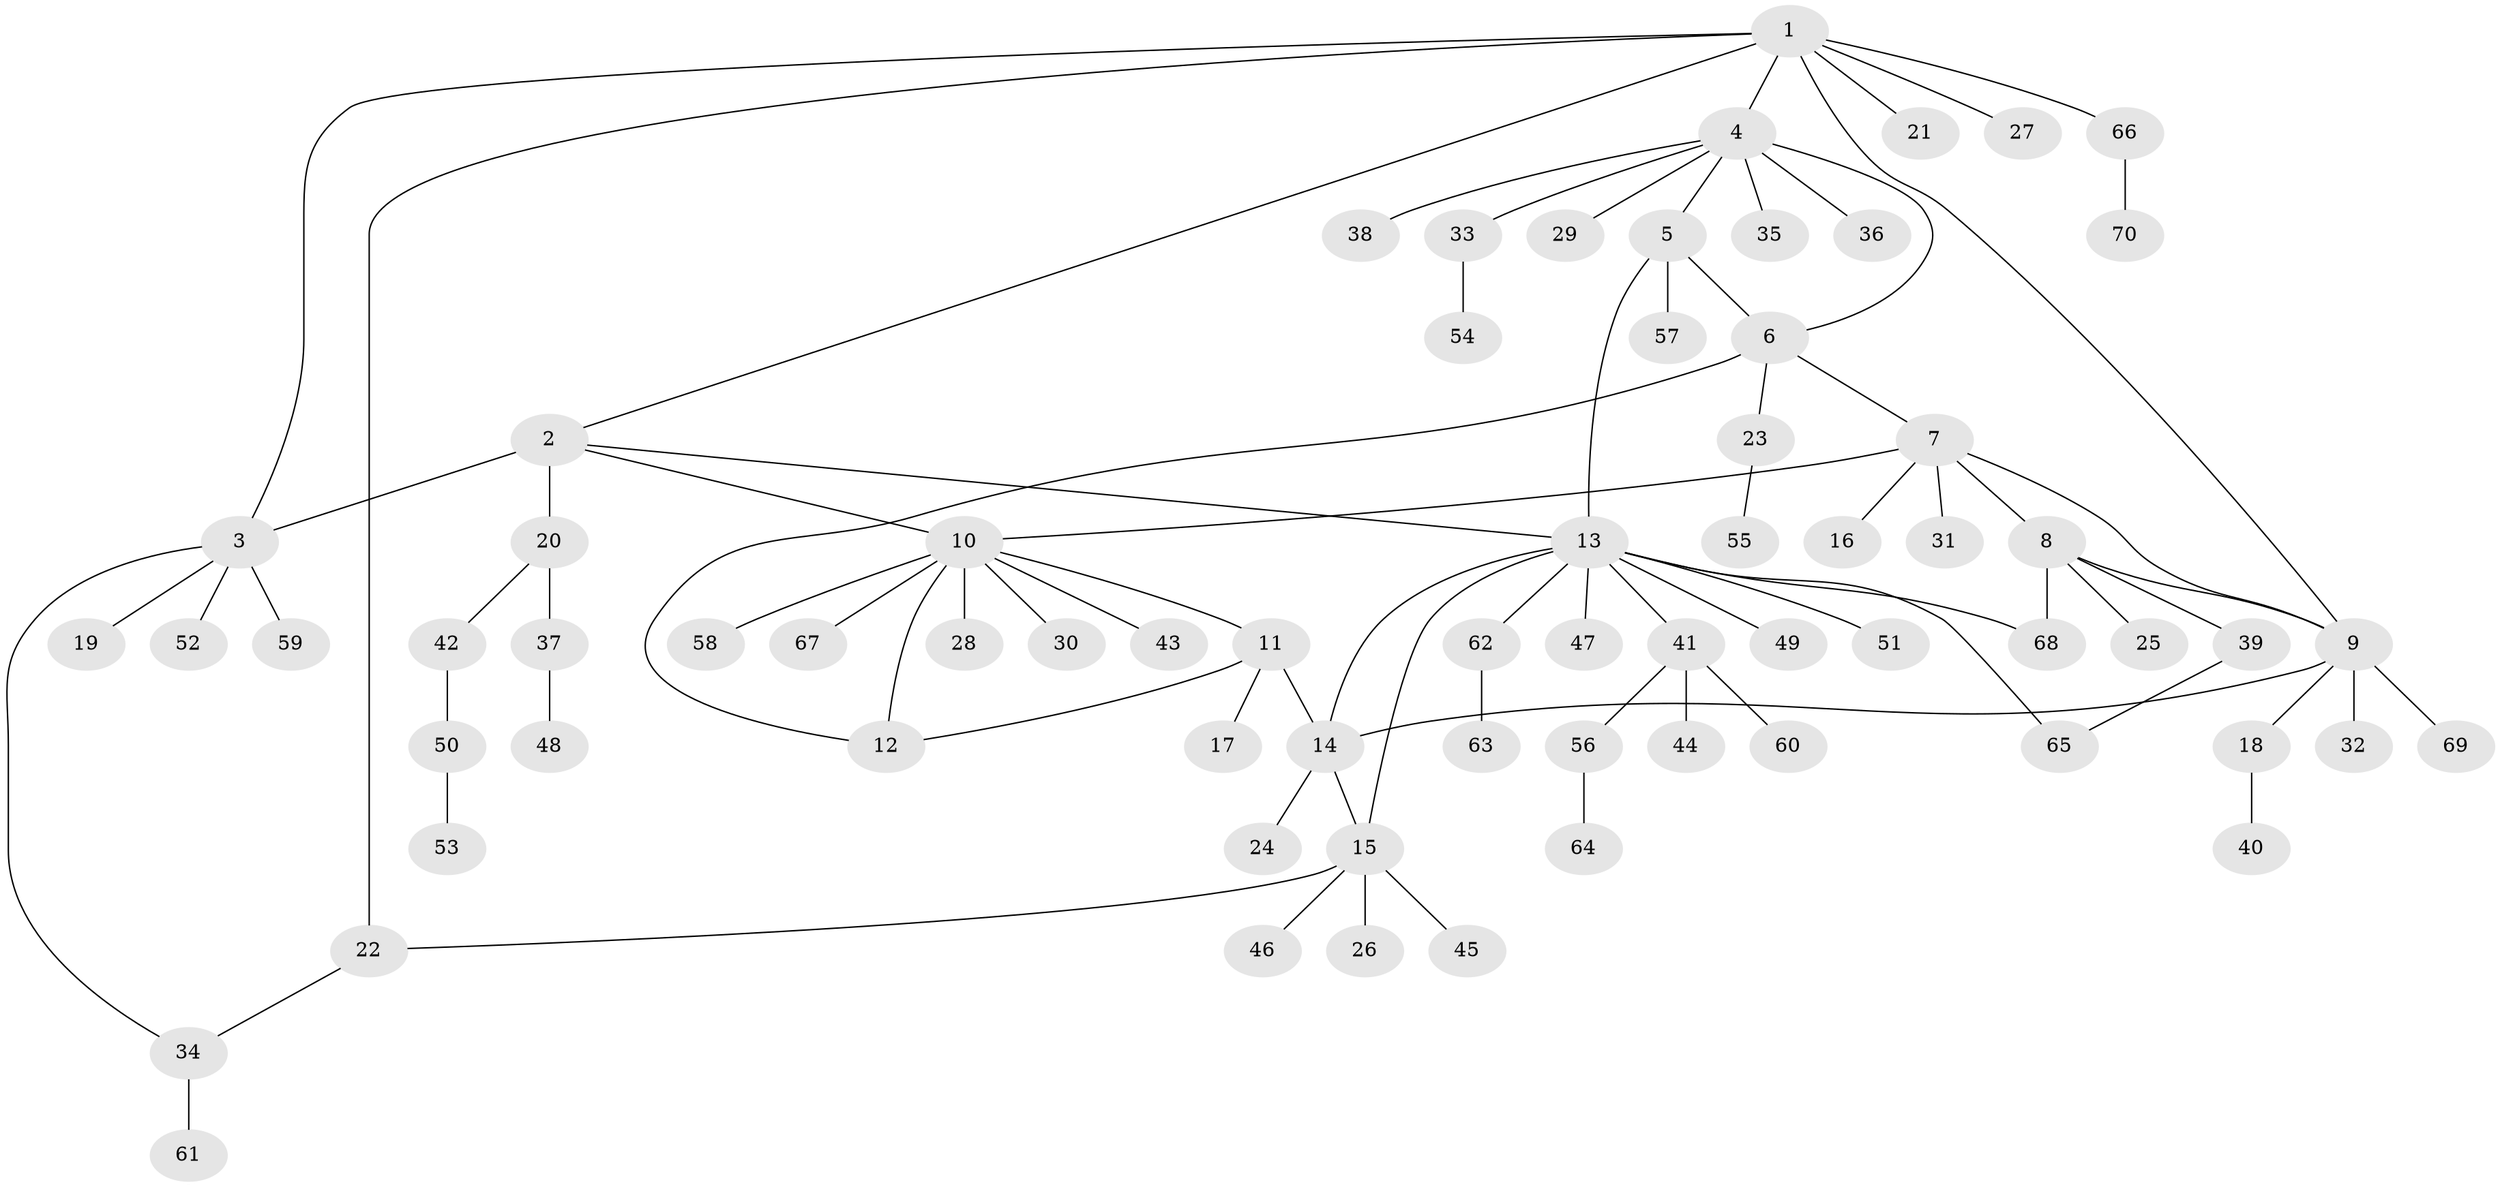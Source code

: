 // coarse degree distribution, {6: 0.047619047619047616, 7: 0.047619047619047616, 8: 0.047619047619047616, 3: 0.023809523809523808, 1: 0.7857142857142857, 14: 0.023809523809523808, 2: 0.023809523809523808}
// Generated by graph-tools (version 1.1) at 2025/58/03/04/25 21:58:03]
// undirected, 70 vertices, 84 edges
graph export_dot {
graph [start="1"]
  node [color=gray90,style=filled];
  1;
  2;
  3;
  4;
  5;
  6;
  7;
  8;
  9;
  10;
  11;
  12;
  13;
  14;
  15;
  16;
  17;
  18;
  19;
  20;
  21;
  22;
  23;
  24;
  25;
  26;
  27;
  28;
  29;
  30;
  31;
  32;
  33;
  34;
  35;
  36;
  37;
  38;
  39;
  40;
  41;
  42;
  43;
  44;
  45;
  46;
  47;
  48;
  49;
  50;
  51;
  52;
  53;
  54;
  55;
  56;
  57;
  58;
  59;
  60;
  61;
  62;
  63;
  64;
  65;
  66;
  67;
  68;
  69;
  70;
  1 -- 2;
  1 -- 3;
  1 -- 4;
  1 -- 9;
  1 -- 21;
  1 -- 22;
  1 -- 27;
  1 -- 66;
  2 -- 3;
  2 -- 10;
  2 -- 13;
  2 -- 20;
  3 -- 19;
  3 -- 34;
  3 -- 52;
  3 -- 59;
  4 -- 5;
  4 -- 6;
  4 -- 29;
  4 -- 33;
  4 -- 35;
  4 -- 36;
  4 -- 38;
  5 -- 6;
  5 -- 13;
  5 -- 57;
  6 -- 7;
  6 -- 12;
  6 -- 23;
  7 -- 8;
  7 -- 9;
  7 -- 10;
  7 -- 16;
  7 -- 31;
  8 -- 9;
  8 -- 25;
  8 -- 39;
  8 -- 68;
  9 -- 14;
  9 -- 18;
  9 -- 32;
  9 -- 69;
  10 -- 11;
  10 -- 12;
  10 -- 28;
  10 -- 30;
  10 -- 43;
  10 -- 58;
  10 -- 67;
  11 -- 12;
  11 -- 14;
  11 -- 17;
  13 -- 14;
  13 -- 15;
  13 -- 41;
  13 -- 47;
  13 -- 49;
  13 -- 51;
  13 -- 62;
  13 -- 65;
  13 -- 68;
  14 -- 15;
  14 -- 24;
  15 -- 22;
  15 -- 26;
  15 -- 45;
  15 -- 46;
  18 -- 40;
  20 -- 37;
  20 -- 42;
  22 -- 34;
  23 -- 55;
  33 -- 54;
  34 -- 61;
  37 -- 48;
  39 -- 65;
  41 -- 44;
  41 -- 56;
  41 -- 60;
  42 -- 50;
  50 -- 53;
  56 -- 64;
  62 -- 63;
  66 -- 70;
}
